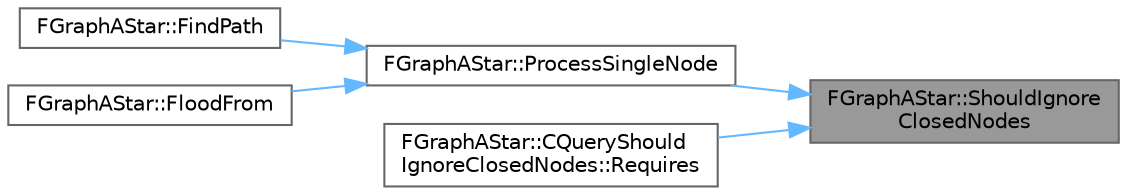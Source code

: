 digraph "FGraphAStar::ShouldIgnoreClosedNodes"
{
 // INTERACTIVE_SVG=YES
 // LATEX_PDF_SIZE
  bgcolor="transparent";
  edge [fontname=Helvetica,fontsize=10,labelfontname=Helvetica,labelfontsize=10];
  node [fontname=Helvetica,fontsize=10,shape=box,height=0.2,width=0.4];
  rankdir="RL";
  Node1 [id="Node000001",label="FGraphAStar::ShouldIgnore\lClosedNodes",height=0.2,width=0.4,color="gray40", fillcolor="grey60", style="filled", fontcolor="black",tooltip=" "];
  Node1 -> Node2 [id="edge1_Node000001_Node000002",dir="back",color="steelblue1",style="solid",tooltip=" "];
  Node2 [id="Node000002",label="FGraphAStar::ProcessSingleNode",height=0.2,width=0.4,color="grey40", fillcolor="white", style="filled",URL="$db/df6/structFGraphAStar.html#a462988d9ced33f8c97f48f9f19deb1cd",tooltip="Single run of A* loop: get node from open set and process neighbors returns true if loop should be co..."];
  Node2 -> Node3 [id="edge2_Node000002_Node000003",dir="back",color="steelblue1",style="solid",tooltip=" "];
  Node3 [id="Node000003",label="FGraphAStar::FindPath",height=0.2,width=0.4,color="grey40", fillcolor="white", style="filled",URL="$db/df6/structFGraphAStar.html#a1e2e5559847c8b1aabc4158c7c71a907",tooltip="Performs the actual search."];
  Node2 -> Node4 [id="edge3_Node000002_Node000004",dir="back",color="steelblue1",style="solid",tooltip=" "];
  Node4 [id="Node000004",label="FGraphAStar::FloodFrom",height=0.2,width=0.4,color="grey40", fillcolor="white", style="filled",URL="$db/df6/structFGraphAStar.html#ada69a158ee5f3af844e70bae3bbf10ac",tooltip="Floods node pool until running out of either free nodes or open set."];
  Node1 -> Node5 [id="edge4_Node000001_Node000005",dir="back",color="steelblue1",style="solid",tooltip=" "];
  Node5 [id="Node000005",label="FGraphAStar::CQueryShould\lIgnoreClosedNodes::Requires",height=0.2,width=0.4,color="grey40", fillcolor="white", style="filled",URL="$d5/d82/structFGraphAStar_1_1CQueryShouldIgnoreClosedNodes.html#a1d259635d5a2eceb58b635cf5d49866f",tooltip=" "];
}
